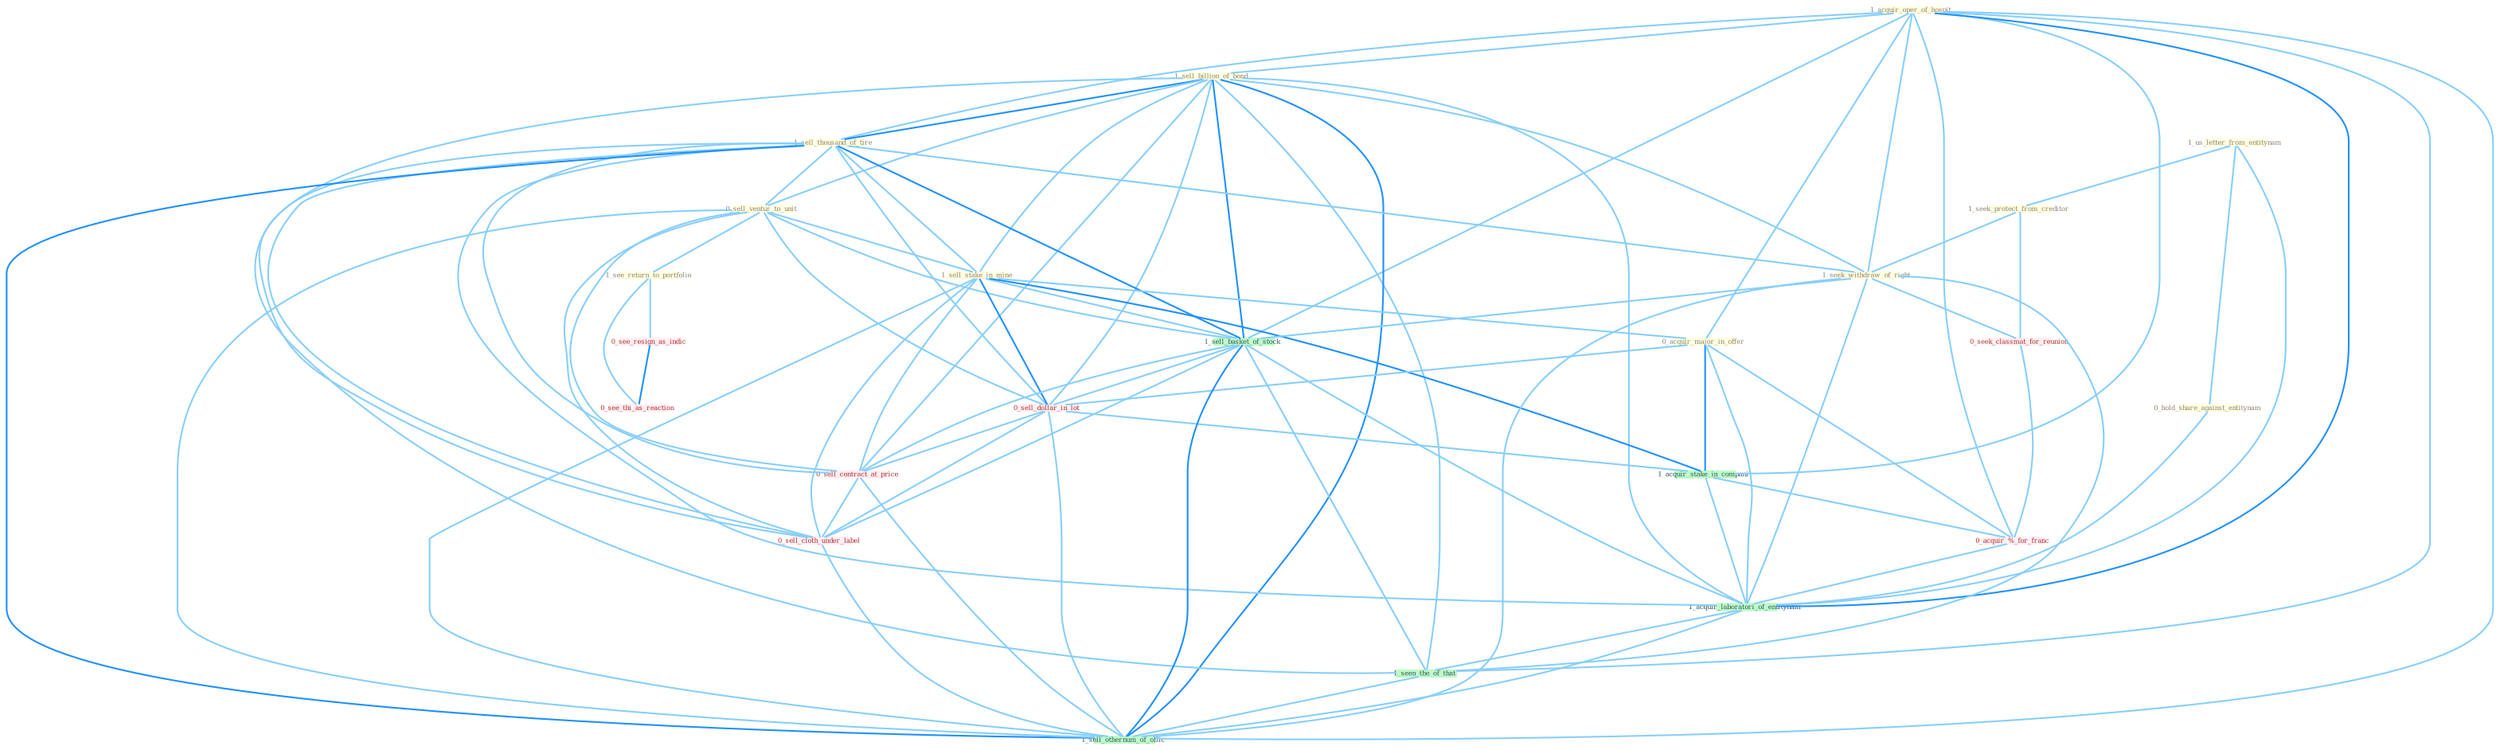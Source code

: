 Graph G{ 
    node
    [shape=polygon,style=filled,width=.5,height=.06,color="#BDFCC9",fixedsize=true,fontsize=4,
    fontcolor="#2f4f4f"];
    {node
    [color="#ffffe0", fontcolor="#8b7d6b"] "1_acquir_oper_of_hospit " "1_us_letter_from_entitynam " "1_sell_billion_of_bond " "1_sell_thousand_of_tire " "1_seek_protect_from_creditor " "0_sell_ventur_to_unit " "1_sell_stake_in_mine " "0_hold_share_against_entitynam " "1_see_return_to_portfolio " "0_acquir_major_in_offer " "1_seek_withdraw_of_right "}
{node [color="#fff0f5", fontcolor="#b22222"] "0_seek_classmat_for_reunion " "0_sell_dollar_in_lot " "0_see_resign_as_indic " "0_acquir_%_for_franc " "0_sell_contract_at_price " "0_sell_cloth_under_label " "0_see_thi_as_reaction "}
edge [color="#B0E2FF"];

	"1_acquir_oper_of_hospit " -- "1_sell_billion_of_bond " [w="1", color="#87cefa" ];
	"1_acquir_oper_of_hospit " -- "1_sell_thousand_of_tire " [w="1", color="#87cefa" ];
	"1_acquir_oper_of_hospit " -- "0_acquir_major_in_offer " [w="1", color="#87cefa" ];
	"1_acquir_oper_of_hospit " -- "1_seek_withdraw_of_right " [w="1", color="#87cefa" ];
	"1_acquir_oper_of_hospit " -- "1_sell_basket_of_stock " [w="1", color="#87cefa" ];
	"1_acquir_oper_of_hospit " -- "1_acquir_stake_in_compani " [w="1", color="#87cefa" ];
	"1_acquir_oper_of_hospit " -- "0_acquir_%_for_franc " [w="1", color="#87cefa" ];
	"1_acquir_oper_of_hospit " -- "1_acquir_laboratori_of_entitynam " [w="2", color="#1e90ff" , len=0.8];
	"1_acquir_oper_of_hospit " -- "1_seen_the_of_that " [w="1", color="#87cefa" ];
	"1_acquir_oper_of_hospit " -- "1_sell_othernum_of_offic " [w="1", color="#87cefa" ];
	"1_us_letter_from_entitynam " -- "1_seek_protect_from_creditor " [w="1", color="#87cefa" ];
	"1_us_letter_from_entitynam " -- "0_hold_share_against_entitynam " [w="1", color="#87cefa" ];
	"1_us_letter_from_entitynam " -- "1_acquir_laboratori_of_entitynam " [w="1", color="#87cefa" ];
	"1_sell_billion_of_bond " -- "1_sell_thousand_of_tire " [w="2", color="#1e90ff" , len=0.8];
	"1_sell_billion_of_bond " -- "0_sell_ventur_to_unit " [w="1", color="#87cefa" ];
	"1_sell_billion_of_bond " -- "1_sell_stake_in_mine " [w="1", color="#87cefa" ];
	"1_sell_billion_of_bond " -- "1_seek_withdraw_of_right " [w="1", color="#87cefa" ];
	"1_sell_billion_of_bond " -- "1_sell_basket_of_stock " [w="2", color="#1e90ff" , len=0.8];
	"1_sell_billion_of_bond " -- "0_sell_dollar_in_lot " [w="1", color="#87cefa" ];
	"1_sell_billion_of_bond " -- "0_sell_contract_at_price " [w="1", color="#87cefa" ];
	"1_sell_billion_of_bond " -- "1_acquir_laboratori_of_entitynam " [w="1", color="#87cefa" ];
	"1_sell_billion_of_bond " -- "0_sell_cloth_under_label " [w="1", color="#87cefa" ];
	"1_sell_billion_of_bond " -- "1_seen_the_of_that " [w="1", color="#87cefa" ];
	"1_sell_billion_of_bond " -- "1_sell_othernum_of_offic " [w="2", color="#1e90ff" , len=0.8];
	"1_sell_thousand_of_tire " -- "0_sell_ventur_to_unit " [w="1", color="#87cefa" ];
	"1_sell_thousand_of_tire " -- "1_sell_stake_in_mine " [w="1", color="#87cefa" ];
	"1_sell_thousand_of_tire " -- "1_seek_withdraw_of_right " [w="1", color="#87cefa" ];
	"1_sell_thousand_of_tire " -- "1_sell_basket_of_stock " [w="2", color="#1e90ff" , len=0.8];
	"1_sell_thousand_of_tire " -- "0_sell_dollar_in_lot " [w="1", color="#87cefa" ];
	"1_sell_thousand_of_tire " -- "0_sell_contract_at_price " [w="1", color="#87cefa" ];
	"1_sell_thousand_of_tire " -- "1_acquir_laboratori_of_entitynam " [w="1", color="#87cefa" ];
	"1_sell_thousand_of_tire " -- "0_sell_cloth_under_label " [w="1", color="#87cefa" ];
	"1_sell_thousand_of_tire " -- "1_seen_the_of_that " [w="1", color="#87cefa" ];
	"1_sell_thousand_of_tire " -- "1_sell_othernum_of_offic " [w="2", color="#1e90ff" , len=0.8];
	"1_seek_protect_from_creditor " -- "1_seek_withdraw_of_right " [w="1", color="#87cefa" ];
	"1_seek_protect_from_creditor " -- "0_seek_classmat_for_reunion " [w="1", color="#87cefa" ];
	"0_sell_ventur_to_unit " -- "1_sell_stake_in_mine " [w="1", color="#87cefa" ];
	"0_sell_ventur_to_unit " -- "1_see_return_to_portfolio " [w="1", color="#87cefa" ];
	"0_sell_ventur_to_unit " -- "1_sell_basket_of_stock " [w="1", color="#87cefa" ];
	"0_sell_ventur_to_unit " -- "0_sell_dollar_in_lot " [w="1", color="#87cefa" ];
	"0_sell_ventur_to_unit " -- "0_sell_contract_at_price " [w="1", color="#87cefa" ];
	"0_sell_ventur_to_unit " -- "0_sell_cloth_under_label " [w="1", color="#87cefa" ];
	"0_sell_ventur_to_unit " -- "1_sell_othernum_of_offic " [w="1", color="#87cefa" ];
	"1_sell_stake_in_mine " -- "0_acquir_major_in_offer " [w="1", color="#87cefa" ];
	"1_sell_stake_in_mine " -- "1_sell_basket_of_stock " [w="1", color="#87cefa" ];
	"1_sell_stake_in_mine " -- "0_sell_dollar_in_lot " [w="2", color="#1e90ff" , len=0.8];
	"1_sell_stake_in_mine " -- "1_acquir_stake_in_compani " [w="2", color="#1e90ff" , len=0.8];
	"1_sell_stake_in_mine " -- "0_sell_contract_at_price " [w="1", color="#87cefa" ];
	"1_sell_stake_in_mine " -- "0_sell_cloth_under_label " [w="1", color="#87cefa" ];
	"1_sell_stake_in_mine " -- "1_sell_othernum_of_offic " [w="1", color="#87cefa" ];
	"0_hold_share_against_entitynam " -- "1_acquir_laboratori_of_entitynam " [w="1", color="#87cefa" ];
	"1_see_return_to_portfolio " -- "0_see_resign_as_indic " [w="1", color="#87cefa" ];
	"1_see_return_to_portfolio " -- "0_see_thi_as_reaction " [w="1", color="#87cefa" ];
	"0_acquir_major_in_offer " -- "0_sell_dollar_in_lot " [w="1", color="#87cefa" ];
	"0_acquir_major_in_offer " -- "1_acquir_stake_in_compani " [w="2", color="#1e90ff" , len=0.8];
	"0_acquir_major_in_offer " -- "0_acquir_%_for_franc " [w="1", color="#87cefa" ];
	"0_acquir_major_in_offer " -- "1_acquir_laboratori_of_entitynam " [w="1", color="#87cefa" ];
	"1_seek_withdraw_of_right " -- "0_seek_classmat_for_reunion " [w="1", color="#87cefa" ];
	"1_seek_withdraw_of_right " -- "1_sell_basket_of_stock " [w="1", color="#87cefa" ];
	"1_seek_withdraw_of_right " -- "1_acquir_laboratori_of_entitynam " [w="1", color="#87cefa" ];
	"1_seek_withdraw_of_right " -- "1_seen_the_of_that " [w="1", color="#87cefa" ];
	"1_seek_withdraw_of_right " -- "1_sell_othernum_of_offic " [w="1", color="#87cefa" ];
	"0_seek_classmat_for_reunion " -- "0_acquir_%_for_franc " [w="1", color="#87cefa" ];
	"1_sell_basket_of_stock " -- "0_sell_dollar_in_lot " [w="1", color="#87cefa" ];
	"1_sell_basket_of_stock " -- "0_sell_contract_at_price " [w="1", color="#87cefa" ];
	"1_sell_basket_of_stock " -- "1_acquir_laboratori_of_entitynam " [w="1", color="#87cefa" ];
	"1_sell_basket_of_stock " -- "0_sell_cloth_under_label " [w="1", color="#87cefa" ];
	"1_sell_basket_of_stock " -- "1_seen_the_of_that " [w="1", color="#87cefa" ];
	"1_sell_basket_of_stock " -- "1_sell_othernum_of_offic " [w="2", color="#1e90ff" , len=0.8];
	"0_sell_dollar_in_lot " -- "1_acquir_stake_in_compani " [w="1", color="#87cefa" ];
	"0_sell_dollar_in_lot " -- "0_sell_contract_at_price " [w="1", color="#87cefa" ];
	"0_sell_dollar_in_lot " -- "0_sell_cloth_under_label " [w="1", color="#87cefa" ];
	"0_sell_dollar_in_lot " -- "1_sell_othernum_of_offic " [w="1", color="#87cefa" ];
	"0_see_resign_as_indic " -- "0_see_thi_as_reaction " [w="2", color="#1e90ff" , len=0.8];
	"1_acquir_stake_in_compani " -- "0_acquir_%_for_franc " [w="1", color="#87cefa" ];
	"1_acquir_stake_in_compani " -- "1_acquir_laboratori_of_entitynam " [w="1", color="#87cefa" ];
	"0_acquir_%_for_franc " -- "1_acquir_laboratori_of_entitynam " [w="1", color="#87cefa" ];
	"0_sell_contract_at_price " -- "0_sell_cloth_under_label " [w="1", color="#87cefa" ];
	"0_sell_contract_at_price " -- "1_sell_othernum_of_offic " [w="1", color="#87cefa" ];
	"1_acquir_laboratori_of_entitynam " -- "1_seen_the_of_that " [w="1", color="#87cefa" ];
	"1_acquir_laboratori_of_entitynam " -- "1_sell_othernum_of_offic " [w="1", color="#87cefa" ];
	"0_sell_cloth_under_label " -- "1_sell_othernum_of_offic " [w="1", color="#87cefa" ];
	"1_seen_the_of_that " -- "1_sell_othernum_of_offic " [w="1", color="#87cefa" ];
}